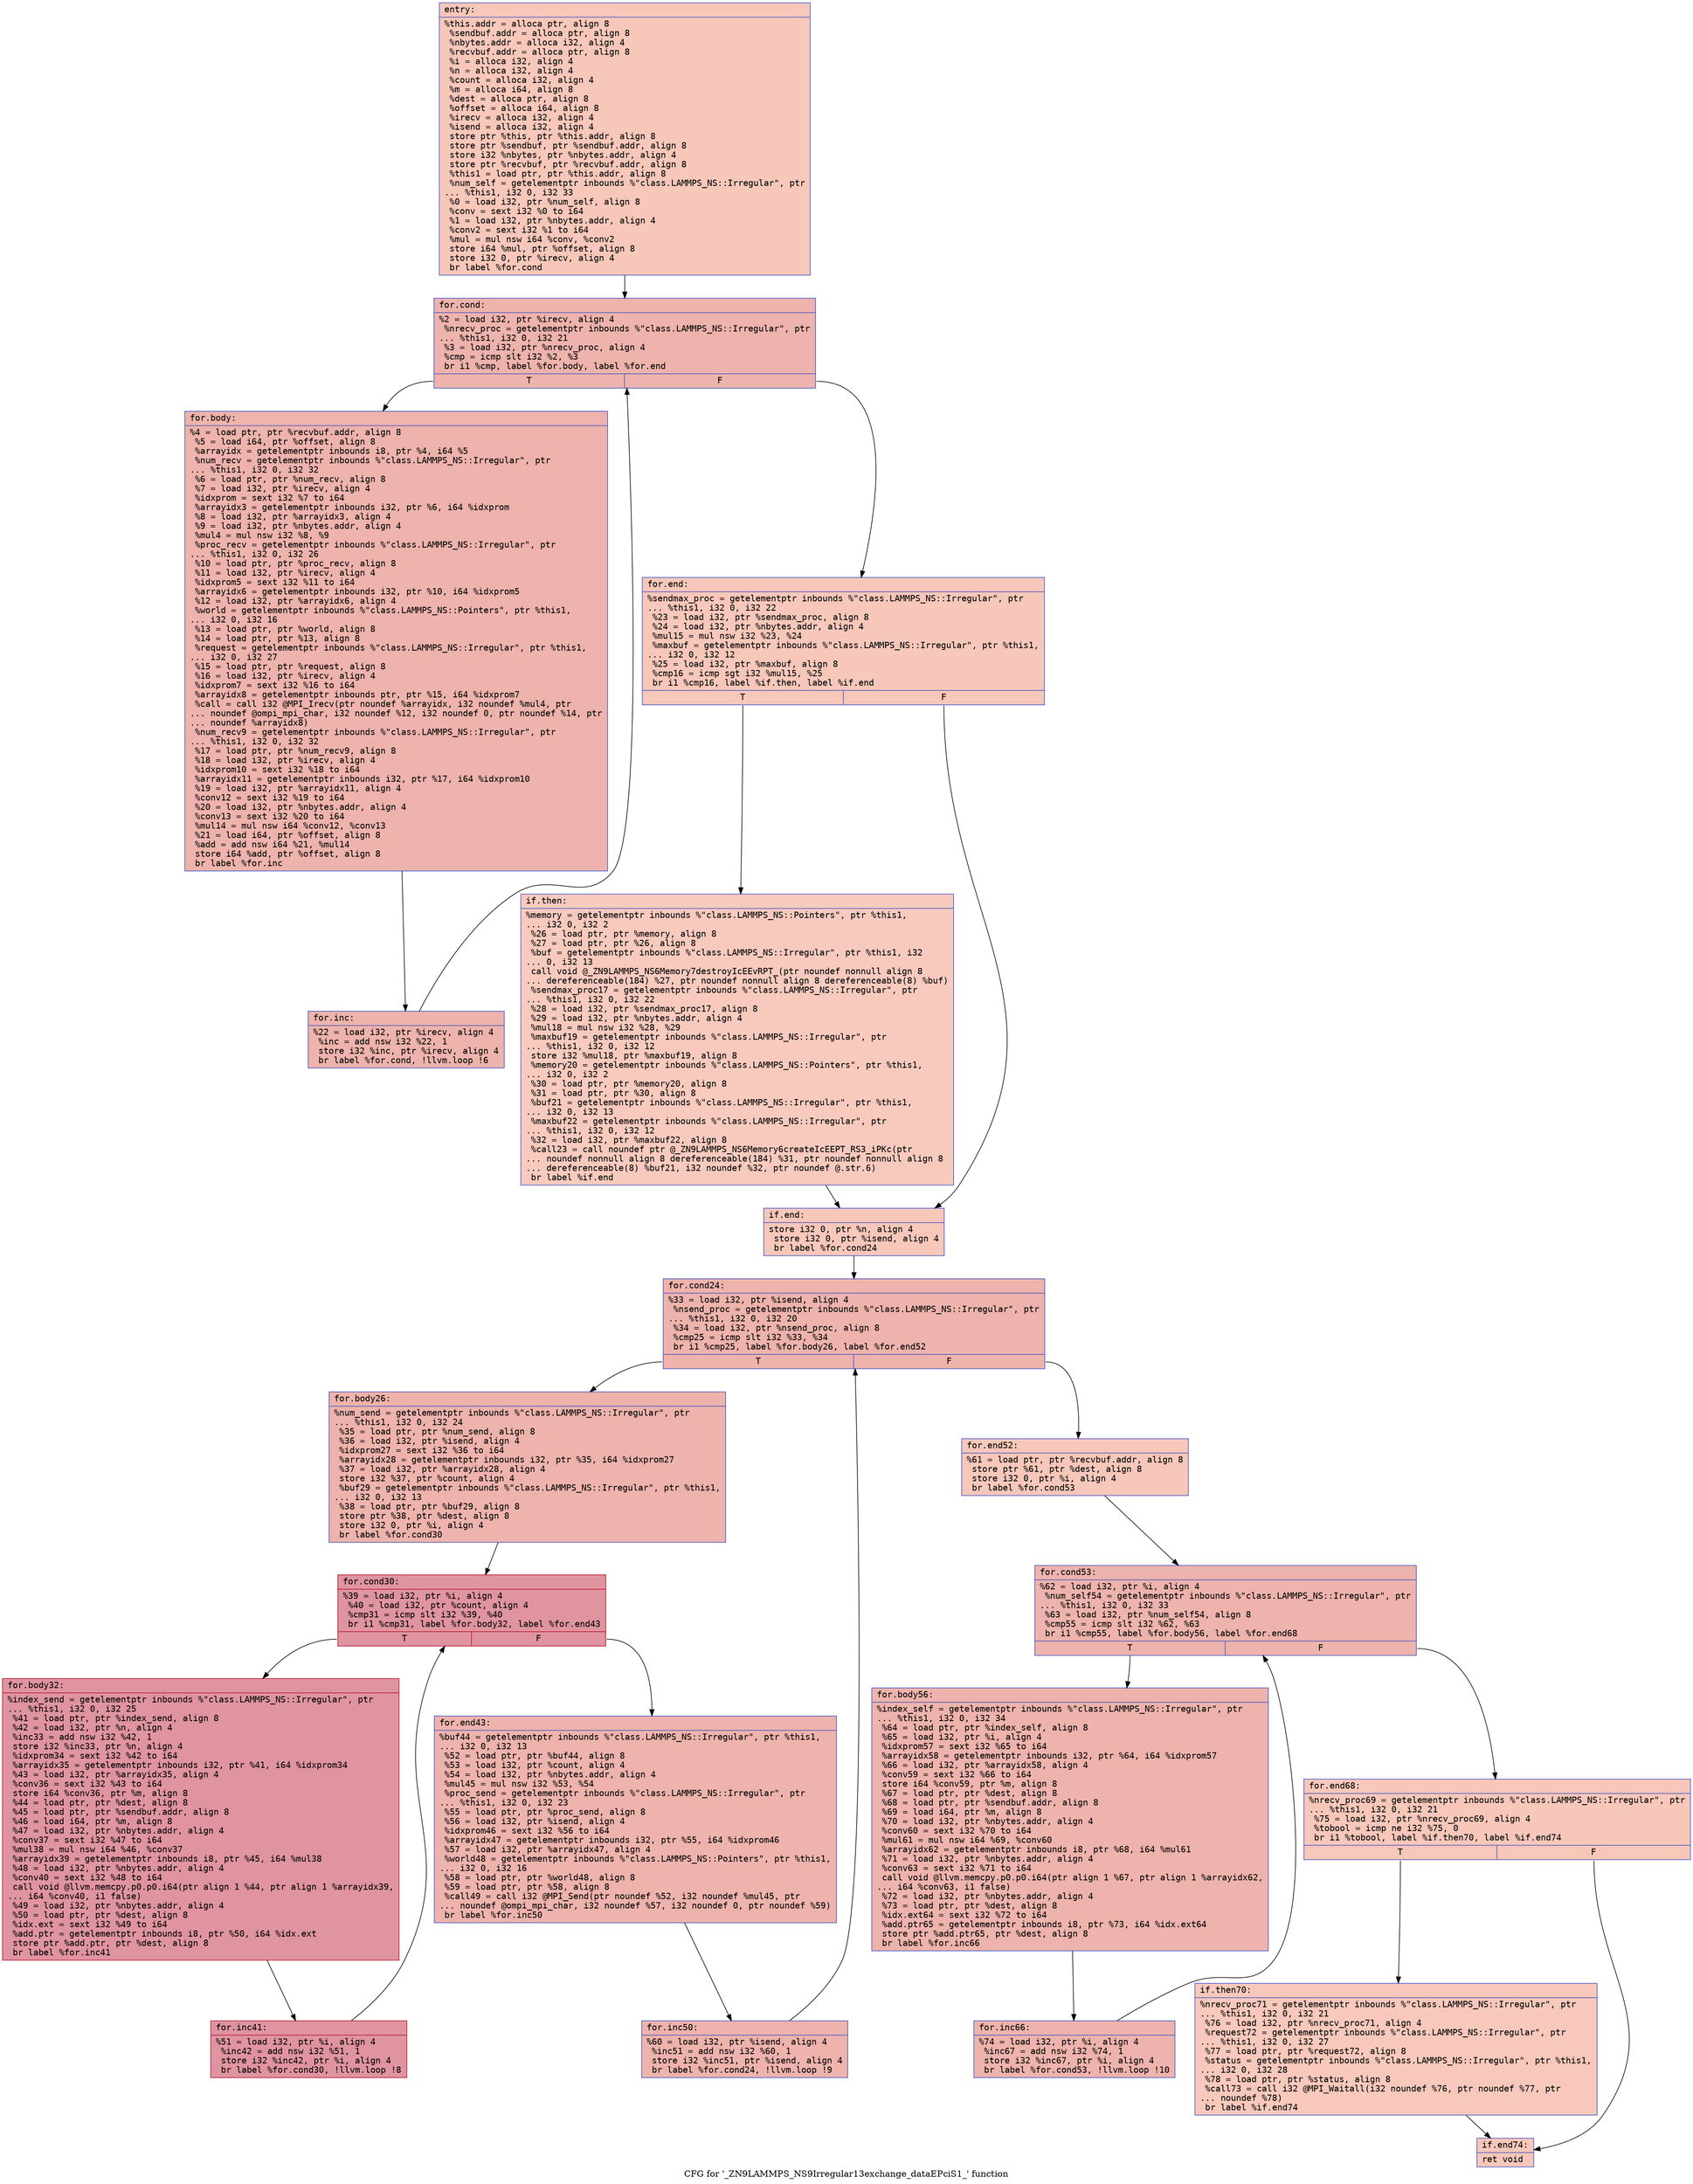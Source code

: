 digraph "CFG for '_ZN9LAMMPS_NS9Irregular13exchange_dataEPciS1_' function" {
	label="CFG for '_ZN9LAMMPS_NS9Irregular13exchange_dataEPciS1_' function";

	Node0x561dd3ef9710 [shape=record,color="#3d50c3ff", style=filled, fillcolor="#ec7f6370" fontname="Courier",label="{entry:\l|  %this.addr = alloca ptr, align 8\l  %sendbuf.addr = alloca ptr, align 8\l  %nbytes.addr = alloca i32, align 4\l  %recvbuf.addr = alloca ptr, align 8\l  %i = alloca i32, align 4\l  %n = alloca i32, align 4\l  %count = alloca i32, align 4\l  %m = alloca i64, align 8\l  %dest = alloca ptr, align 8\l  %offset = alloca i64, align 8\l  %irecv = alloca i32, align 4\l  %isend = alloca i32, align 4\l  store ptr %this, ptr %this.addr, align 8\l  store ptr %sendbuf, ptr %sendbuf.addr, align 8\l  store i32 %nbytes, ptr %nbytes.addr, align 4\l  store ptr %recvbuf, ptr %recvbuf.addr, align 8\l  %this1 = load ptr, ptr %this.addr, align 8\l  %num_self = getelementptr inbounds %\"class.LAMMPS_NS::Irregular\", ptr\l... %this1, i32 0, i32 33\l  %0 = load i32, ptr %num_self, align 8\l  %conv = sext i32 %0 to i64\l  %1 = load i32, ptr %nbytes.addr, align 4\l  %conv2 = sext i32 %1 to i64\l  %mul = mul nsw i64 %conv, %conv2\l  store i64 %mul, ptr %offset, align 8\l  store i32 0, ptr %irecv, align 4\l  br label %for.cond\l}"];
	Node0x561dd3ef9710 -> Node0x561dd3efa810[tooltip="entry -> for.cond\nProbability 100.00%" ];
	Node0x561dd3efa810 [shape=record,color="#3d50c3ff", style=filled, fillcolor="#d6524470" fontname="Courier",label="{for.cond:\l|  %2 = load i32, ptr %irecv, align 4\l  %nrecv_proc = getelementptr inbounds %\"class.LAMMPS_NS::Irregular\", ptr\l... %this1, i32 0, i32 21\l  %3 = load i32, ptr %nrecv_proc, align 4\l  %cmp = icmp slt i32 %2, %3\l  br i1 %cmp, label %for.body, label %for.end\l|{<s0>T|<s1>F}}"];
	Node0x561dd3efa810:s0 -> Node0x561dd3ef9c70[tooltip="for.cond -> for.body\nProbability 96.88%" ];
	Node0x561dd3efa810:s1 -> Node0x561dd3ef9cf0[tooltip="for.cond -> for.end\nProbability 3.12%" ];
	Node0x561dd3ef9c70 [shape=record,color="#3d50c3ff", style=filled, fillcolor="#d6524470" fontname="Courier",label="{for.body:\l|  %4 = load ptr, ptr %recvbuf.addr, align 8\l  %5 = load i64, ptr %offset, align 8\l  %arrayidx = getelementptr inbounds i8, ptr %4, i64 %5\l  %num_recv = getelementptr inbounds %\"class.LAMMPS_NS::Irregular\", ptr\l... %this1, i32 0, i32 32\l  %6 = load ptr, ptr %num_recv, align 8\l  %7 = load i32, ptr %irecv, align 4\l  %idxprom = sext i32 %7 to i64\l  %arrayidx3 = getelementptr inbounds i32, ptr %6, i64 %idxprom\l  %8 = load i32, ptr %arrayidx3, align 4\l  %9 = load i32, ptr %nbytes.addr, align 4\l  %mul4 = mul nsw i32 %8, %9\l  %proc_recv = getelementptr inbounds %\"class.LAMMPS_NS::Irregular\", ptr\l... %this1, i32 0, i32 26\l  %10 = load ptr, ptr %proc_recv, align 8\l  %11 = load i32, ptr %irecv, align 4\l  %idxprom5 = sext i32 %11 to i64\l  %arrayidx6 = getelementptr inbounds i32, ptr %10, i64 %idxprom5\l  %12 = load i32, ptr %arrayidx6, align 4\l  %world = getelementptr inbounds %\"class.LAMMPS_NS::Pointers\", ptr %this1,\l... i32 0, i32 16\l  %13 = load ptr, ptr %world, align 8\l  %14 = load ptr, ptr %13, align 8\l  %request = getelementptr inbounds %\"class.LAMMPS_NS::Irregular\", ptr %this1,\l... i32 0, i32 27\l  %15 = load ptr, ptr %request, align 8\l  %16 = load i32, ptr %irecv, align 4\l  %idxprom7 = sext i32 %16 to i64\l  %arrayidx8 = getelementptr inbounds ptr, ptr %15, i64 %idxprom7\l  %call = call i32 @MPI_Irecv(ptr noundef %arrayidx, i32 noundef %mul4, ptr\l... noundef @ompi_mpi_char, i32 noundef %12, i32 noundef 0, ptr noundef %14, ptr\l... noundef %arrayidx8)\l  %num_recv9 = getelementptr inbounds %\"class.LAMMPS_NS::Irregular\", ptr\l... %this1, i32 0, i32 32\l  %17 = load ptr, ptr %num_recv9, align 8\l  %18 = load i32, ptr %irecv, align 4\l  %idxprom10 = sext i32 %18 to i64\l  %arrayidx11 = getelementptr inbounds i32, ptr %17, i64 %idxprom10\l  %19 = load i32, ptr %arrayidx11, align 4\l  %conv12 = sext i32 %19 to i64\l  %20 = load i32, ptr %nbytes.addr, align 4\l  %conv13 = sext i32 %20 to i64\l  %mul14 = mul nsw i64 %conv12, %conv13\l  %21 = load i64, ptr %offset, align 8\l  %add = add nsw i64 %21, %mul14\l  store i64 %add, ptr %offset, align 8\l  br label %for.inc\l}"];
	Node0x561dd3ef9c70 -> Node0x561dd3f00960[tooltip="for.body -> for.inc\nProbability 100.00%" ];
	Node0x561dd3f00960 [shape=record,color="#3d50c3ff", style=filled, fillcolor="#d6524470" fontname="Courier",label="{for.inc:\l|  %22 = load i32, ptr %irecv, align 4\l  %inc = add nsw i32 %22, 1\l  store i32 %inc, ptr %irecv, align 4\l  br label %for.cond, !llvm.loop !6\l}"];
	Node0x561dd3f00960 -> Node0x561dd3efa810[tooltip="for.inc -> for.cond\nProbability 100.00%" ];
	Node0x561dd3ef9cf0 [shape=record,color="#3d50c3ff", style=filled, fillcolor="#ec7f6370" fontname="Courier",label="{for.end:\l|  %sendmax_proc = getelementptr inbounds %\"class.LAMMPS_NS::Irregular\", ptr\l... %this1, i32 0, i32 22\l  %23 = load i32, ptr %sendmax_proc, align 8\l  %24 = load i32, ptr %nbytes.addr, align 4\l  %mul15 = mul nsw i32 %23, %24\l  %maxbuf = getelementptr inbounds %\"class.LAMMPS_NS::Irregular\", ptr %this1,\l... i32 0, i32 12\l  %25 = load i32, ptr %maxbuf, align 8\l  %cmp16 = icmp sgt i32 %mul15, %25\l  br i1 %cmp16, label %if.then, label %if.end\l|{<s0>T|<s1>F}}"];
	Node0x561dd3ef9cf0:s0 -> Node0x561dd3f01550[tooltip="for.end -> if.then\nProbability 50.00%" ];
	Node0x561dd3ef9cf0:s1 -> Node0x561dd3f015c0[tooltip="for.end -> if.end\nProbability 50.00%" ];
	Node0x561dd3f01550 [shape=record,color="#3d50c3ff", style=filled, fillcolor="#ef886b70" fontname="Courier",label="{if.then:\l|  %memory = getelementptr inbounds %\"class.LAMMPS_NS::Pointers\", ptr %this1,\l... i32 0, i32 2\l  %26 = load ptr, ptr %memory, align 8\l  %27 = load ptr, ptr %26, align 8\l  %buf = getelementptr inbounds %\"class.LAMMPS_NS::Irregular\", ptr %this1, i32\l... 0, i32 13\l  call void @_ZN9LAMMPS_NS6Memory7destroyIcEEvRPT_(ptr noundef nonnull align 8\l... dereferenceable(184) %27, ptr noundef nonnull align 8 dereferenceable(8) %buf)\l  %sendmax_proc17 = getelementptr inbounds %\"class.LAMMPS_NS::Irregular\", ptr\l... %this1, i32 0, i32 22\l  %28 = load i32, ptr %sendmax_proc17, align 8\l  %29 = load i32, ptr %nbytes.addr, align 4\l  %mul18 = mul nsw i32 %28, %29\l  %maxbuf19 = getelementptr inbounds %\"class.LAMMPS_NS::Irregular\", ptr\l... %this1, i32 0, i32 12\l  store i32 %mul18, ptr %maxbuf19, align 8\l  %memory20 = getelementptr inbounds %\"class.LAMMPS_NS::Pointers\", ptr %this1,\l... i32 0, i32 2\l  %30 = load ptr, ptr %memory20, align 8\l  %31 = load ptr, ptr %30, align 8\l  %buf21 = getelementptr inbounds %\"class.LAMMPS_NS::Irregular\", ptr %this1,\l... i32 0, i32 13\l  %maxbuf22 = getelementptr inbounds %\"class.LAMMPS_NS::Irregular\", ptr\l... %this1, i32 0, i32 12\l  %32 = load i32, ptr %maxbuf22, align 8\l  %call23 = call noundef ptr @_ZN9LAMMPS_NS6Memory6createIcEEPT_RS3_iPKc(ptr\l... noundef nonnull align 8 dereferenceable(184) %31, ptr noundef nonnull align 8\l... dereferenceable(8) %buf21, i32 noundef %32, ptr noundef @.str.6)\l  br label %if.end\l}"];
	Node0x561dd3f01550 -> Node0x561dd3f015c0[tooltip="if.then -> if.end\nProbability 100.00%" ];
	Node0x561dd3f015c0 [shape=record,color="#3d50c3ff", style=filled, fillcolor="#ec7f6370" fontname="Courier",label="{if.end:\l|  store i32 0, ptr %n, align 4\l  store i32 0, ptr %isend, align 4\l  br label %for.cond24\l}"];
	Node0x561dd3f015c0 -> Node0x561dd3f02790[tooltip="if.end -> for.cond24\nProbability 100.00%" ];
	Node0x561dd3f02790 [shape=record,color="#3d50c3ff", style=filled, fillcolor="#d6524470" fontname="Courier",label="{for.cond24:\l|  %33 = load i32, ptr %isend, align 4\l  %nsend_proc = getelementptr inbounds %\"class.LAMMPS_NS::Irregular\", ptr\l... %this1, i32 0, i32 20\l  %34 = load i32, ptr %nsend_proc, align 8\l  %cmp25 = icmp slt i32 %33, %34\l  br i1 %cmp25, label %for.body26, label %for.end52\l|{<s0>T|<s1>F}}"];
	Node0x561dd3f02790:s0 -> Node0x561dd3f02ad0[tooltip="for.cond24 -> for.body26\nProbability 96.88%" ];
	Node0x561dd3f02790:s1 -> Node0x561dd3f02b50[tooltip="for.cond24 -> for.end52\nProbability 3.12%" ];
	Node0x561dd3f02ad0 [shape=record,color="#3d50c3ff", style=filled, fillcolor="#d6524470" fontname="Courier",label="{for.body26:\l|  %num_send = getelementptr inbounds %\"class.LAMMPS_NS::Irregular\", ptr\l... %this1, i32 0, i32 24\l  %35 = load ptr, ptr %num_send, align 8\l  %36 = load i32, ptr %isend, align 4\l  %idxprom27 = sext i32 %36 to i64\l  %arrayidx28 = getelementptr inbounds i32, ptr %35, i64 %idxprom27\l  %37 = load i32, ptr %arrayidx28, align 4\l  store i32 %37, ptr %count, align 4\l  %buf29 = getelementptr inbounds %\"class.LAMMPS_NS::Irregular\", ptr %this1,\l... i32 0, i32 13\l  %38 = load ptr, ptr %buf29, align 8\l  store ptr %38, ptr %dest, align 8\l  store i32 0, ptr %i, align 4\l  br label %for.cond30\l}"];
	Node0x561dd3f02ad0 -> Node0x561dd3f033a0[tooltip="for.body26 -> for.cond30\nProbability 100.00%" ];
	Node0x561dd3f033a0 [shape=record,color="#b70d28ff", style=filled, fillcolor="#b70d2870" fontname="Courier",label="{for.cond30:\l|  %39 = load i32, ptr %i, align 4\l  %40 = load i32, ptr %count, align 4\l  %cmp31 = icmp slt i32 %39, %40\l  br i1 %cmp31, label %for.body32, label %for.end43\l|{<s0>T|<s1>F}}"];
	Node0x561dd3f033a0:s0 -> Node0x561dd3f03640[tooltip="for.cond30 -> for.body32\nProbability 96.88%" ];
	Node0x561dd3f033a0:s1 -> Node0x561dd3f036c0[tooltip="for.cond30 -> for.end43\nProbability 3.12%" ];
	Node0x561dd3f03640 [shape=record,color="#b70d28ff", style=filled, fillcolor="#b70d2870" fontname="Courier",label="{for.body32:\l|  %index_send = getelementptr inbounds %\"class.LAMMPS_NS::Irregular\", ptr\l... %this1, i32 0, i32 25\l  %41 = load ptr, ptr %index_send, align 8\l  %42 = load i32, ptr %n, align 4\l  %inc33 = add nsw i32 %42, 1\l  store i32 %inc33, ptr %n, align 4\l  %idxprom34 = sext i32 %42 to i64\l  %arrayidx35 = getelementptr inbounds i32, ptr %41, i64 %idxprom34\l  %43 = load i32, ptr %arrayidx35, align 4\l  %conv36 = sext i32 %43 to i64\l  store i64 %conv36, ptr %m, align 8\l  %44 = load ptr, ptr %dest, align 8\l  %45 = load ptr, ptr %sendbuf.addr, align 8\l  %46 = load i64, ptr %m, align 8\l  %47 = load i32, ptr %nbytes.addr, align 4\l  %conv37 = sext i32 %47 to i64\l  %mul38 = mul nsw i64 %46, %conv37\l  %arrayidx39 = getelementptr inbounds i8, ptr %45, i64 %mul38\l  %48 = load i32, ptr %nbytes.addr, align 4\l  %conv40 = sext i32 %48 to i64\l  call void @llvm.memcpy.p0.p0.i64(ptr align 1 %44, ptr align 1 %arrayidx39,\l... i64 %conv40, i1 false)\l  %49 = load i32, ptr %nbytes.addr, align 4\l  %50 = load ptr, ptr %dest, align 8\l  %idx.ext = sext i32 %49 to i64\l  %add.ptr = getelementptr inbounds i8, ptr %50, i64 %idx.ext\l  store ptr %add.ptr, ptr %dest, align 8\l  br label %for.inc41\l}"];
	Node0x561dd3f03640 -> Node0x561dd3f050d0[tooltip="for.body32 -> for.inc41\nProbability 100.00%" ];
	Node0x561dd3f050d0 [shape=record,color="#b70d28ff", style=filled, fillcolor="#b70d2870" fontname="Courier",label="{for.inc41:\l|  %51 = load i32, ptr %i, align 4\l  %inc42 = add nsw i32 %51, 1\l  store i32 %inc42, ptr %i, align 4\l  br label %for.cond30, !llvm.loop !8\l}"];
	Node0x561dd3f050d0 -> Node0x561dd3f033a0[tooltip="for.inc41 -> for.cond30\nProbability 100.00%" ];
	Node0x561dd3f036c0 [shape=record,color="#3d50c3ff", style=filled, fillcolor="#d6524470" fontname="Courier",label="{for.end43:\l|  %buf44 = getelementptr inbounds %\"class.LAMMPS_NS::Irregular\", ptr %this1,\l... i32 0, i32 13\l  %52 = load ptr, ptr %buf44, align 8\l  %53 = load i32, ptr %count, align 4\l  %54 = load i32, ptr %nbytes.addr, align 4\l  %mul45 = mul nsw i32 %53, %54\l  %proc_send = getelementptr inbounds %\"class.LAMMPS_NS::Irregular\", ptr\l... %this1, i32 0, i32 23\l  %55 = load ptr, ptr %proc_send, align 8\l  %56 = load i32, ptr %isend, align 4\l  %idxprom46 = sext i32 %56 to i64\l  %arrayidx47 = getelementptr inbounds i32, ptr %55, i64 %idxprom46\l  %57 = load i32, ptr %arrayidx47, align 4\l  %world48 = getelementptr inbounds %\"class.LAMMPS_NS::Pointers\", ptr %this1,\l... i32 0, i32 16\l  %58 = load ptr, ptr %world48, align 8\l  %59 = load ptr, ptr %58, align 8\l  %call49 = call i32 @MPI_Send(ptr noundef %52, i32 noundef %mul45, ptr\l... noundef @ompi_mpi_char, i32 noundef %57, i32 noundef 0, ptr noundef %59)\l  br label %for.inc50\l}"];
	Node0x561dd3f036c0 -> Node0x561dd3f00b70[tooltip="for.end43 -> for.inc50\nProbability 100.00%" ];
	Node0x561dd3f00b70 [shape=record,color="#3d50c3ff", style=filled, fillcolor="#d6524470" fontname="Courier",label="{for.inc50:\l|  %60 = load i32, ptr %isend, align 4\l  %inc51 = add nsw i32 %60, 1\l  store i32 %inc51, ptr %isend, align 4\l  br label %for.cond24, !llvm.loop !9\l}"];
	Node0x561dd3f00b70 -> Node0x561dd3f02790[tooltip="for.inc50 -> for.cond24\nProbability 100.00%" ];
	Node0x561dd3f02b50 [shape=record,color="#3d50c3ff", style=filled, fillcolor="#ec7f6370" fontname="Courier",label="{for.end52:\l|  %61 = load ptr, ptr %recvbuf.addr, align 8\l  store ptr %61, ptr %dest, align 8\l  store i32 0, ptr %i, align 4\l  br label %for.cond53\l}"];
	Node0x561dd3f02b50 -> Node0x561dd3f06ba0[tooltip="for.end52 -> for.cond53\nProbability 100.00%" ];
	Node0x561dd3f06ba0 [shape=record,color="#3d50c3ff", style=filled, fillcolor="#d6524470" fontname="Courier",label="{for.cond53:\l|  %62 = load i32, ptr %i, align 4\l  %num_self54 = getelementptr inbounds %\"class.LAMMPS_NS::Irregular\", ptr\l... %this1, i32 0, i32 33\l  %63 = load i32, ptr %num_self54, align 8\l  %cmp55 = icmp slt i32 %62, %63\l  br i1 %cmp55, label %for.body56, label %for.end68\l|{<s0>T|<s1>F}}"];
	Node0x561dd3f06ba0:s0 -> Node0x561dd3f06f00[tooltip="for.cond53 -> for.body56\nProbability 96.88%" ];
	Node0x561dd3f06ba0:s1 -> Node0x561dd3f06f80[tooltip="for.cond53 -> for.end68\nProbability 3.12%" ];
	Node0x561dd3f06f00 [shape=record,color="#3d50c3ff", style=filled, fillcolor="#d6524470" fontname="Courier",label="{for.body56:\l|  %index_self = getelementptr inbounds %\"class.LAMMPS_NS::Irregular\", ptr\l... %this1, i32 0, i32 34\l  %64 = load ptr, ptr %index_self, align 8\l  %65 = load i32, ptr %i, align 4\l  %idxprom57 = sext i32 %65 to i64\l  %arrayidx58 = getelementptr inbounds i32, ptr %64, i64 %idxprom57\l  %66 = load i32, ptr %arrayidx58, align 4\l  %conv59 = sext i32 %66 to i64\l  store i64 %conv59, ptr %m, align 8\l  %67 = load ptr, ptr %dest, align 8\l  %68 = load ptr, ptr %sendbuf.addr, align 8\l  %69 = load i64, ptr %m, align 8\l  %70 = load i32, ptr %nbytes.addr, align 4\l  %conv60 = sext i32 %70 to i64\l  %mul61 = mul nsw i64 %69, %conv60\l  %arrayidx62 = getelementptr inbounds i8, ptr %68, i64 %mul61\l  %71 = load i32, ptr %nbytes.addr, align 4\l  %conv63 = sext i32 %71 to i64\l  call void @llvm.memcpy.p0.p0.i64(ptr align 1 %67, ptr align 1 %arrayidx62,\l... i64 %conv63, i1 false)\l  %72 = load i32, ptr %nbytes.addr, align 4\l  %73 = load ptr, ptr %dest, align 8\l  %idx.ext64 = sext i32 %72 to i64\l  %add.ptr65 = getelementptr inbounds i8, ptr %73, i64 %idx.ext64\l  store ptr %add.ptr65, ptr %dest, align 8\l  br label %for.inc66\l}"];
	Node0x561dd3f06f00 -> Node0x561dd3f07f80[tooltip="for.body56 -> for.inc66\nProbability 100.00%" ];
	Node0x561dd3f07f80 [shape=record,color="#3d50c3ff", style=filled, fillcolor="#d6524470" fontname="Courier",label="{for.inc66:\l|  %74 = load i32, ptr %i, align 4\l  %inc67 = add nsw i32 %74, 1\l  store i32 %inc67, ptr %i, align 4\l  br label %for.cond53, !llvm.loop !10\l}"];
	Node0x561dd3f07f80 -> Node0x561dd3f06ba0[tooltip="for.inc66 -> for.cond53\nProbability 100.00%" ];
	Node0x561dd3f06f80 [shape=record,color="#3d50c3ff", style=filled, fillcolor="#ec7f6370" fontname="Courier",label="{for.end68:\l|  %nrecv_proc69 = getelementptr inbounds %\"class.LAMMPS_NS::Irregular\", ptr\l... %this1, i32 0, i32 21\l  %75 = load i32, ptr %nrecv_proc69, align 4\l  %tobool = icmp ne i32 %75, 0\l  br i1 %tobool, label %if.then70, label %if.end74\l|{<s0>T|<s1>F}}"];
	Node0x561dd3f06f80:s0 -> Node0x561dd3e5ccf0[tooltip="for.end68 -> if.then70\nProbability 62.50%" ];
	Node0x561dd3f06f80:s1 -> Node0x561dd3e5cd70[tooltip="for.end68 -> if.end74\nProbability 37.50%" ];
	Node0x561dd3e5ccf0 [shape=record,color="#3d50c3ff", style=filled, fillcolor="#ed836670" fontname="Courier",label="{if.then70:\l|  %nrecv_proc71 = getelementptr inbounds %\"class.LAMMPS_NS::Irregular\", ptr\l... %this1, i32 0, i32 21\l  %76 = load i32, ptr %nrecv_proc71, align 4\l  %request72 = getelementptr inbounds %\"class.LAMMPS_NS::Irregular\", ptr\l... %this1, i32 0, i32 27\l  %77 = load ptr, ptr %request72, align 8\l  %status = getelementptr inbounds %\"class.LAMMPS_NS::Irregular\", ptr %this1,\l... i32 0, i32 28\l  %78 = load ptr, ptr %status, align 8\l  %call73 = call i32 @MPI_Waitall(i32 noundef %76, ptr noundef %77, ptr\l... noundef %78)\l  br label %if.end74\l}"];
	Node0x561dd3e5ccf0 -> Node0x561dd3e5cd70[tooltip="if.then70 -> if.end74\nProbability 100.00%" ];
	Node0x561dd3e5cd70 [shape=record,color="#3d50c3ff", style=filled, fillcolor="#ec7f6370" fontname="Courier",label="{if.end74:\l|  ret void\l}"];
}
